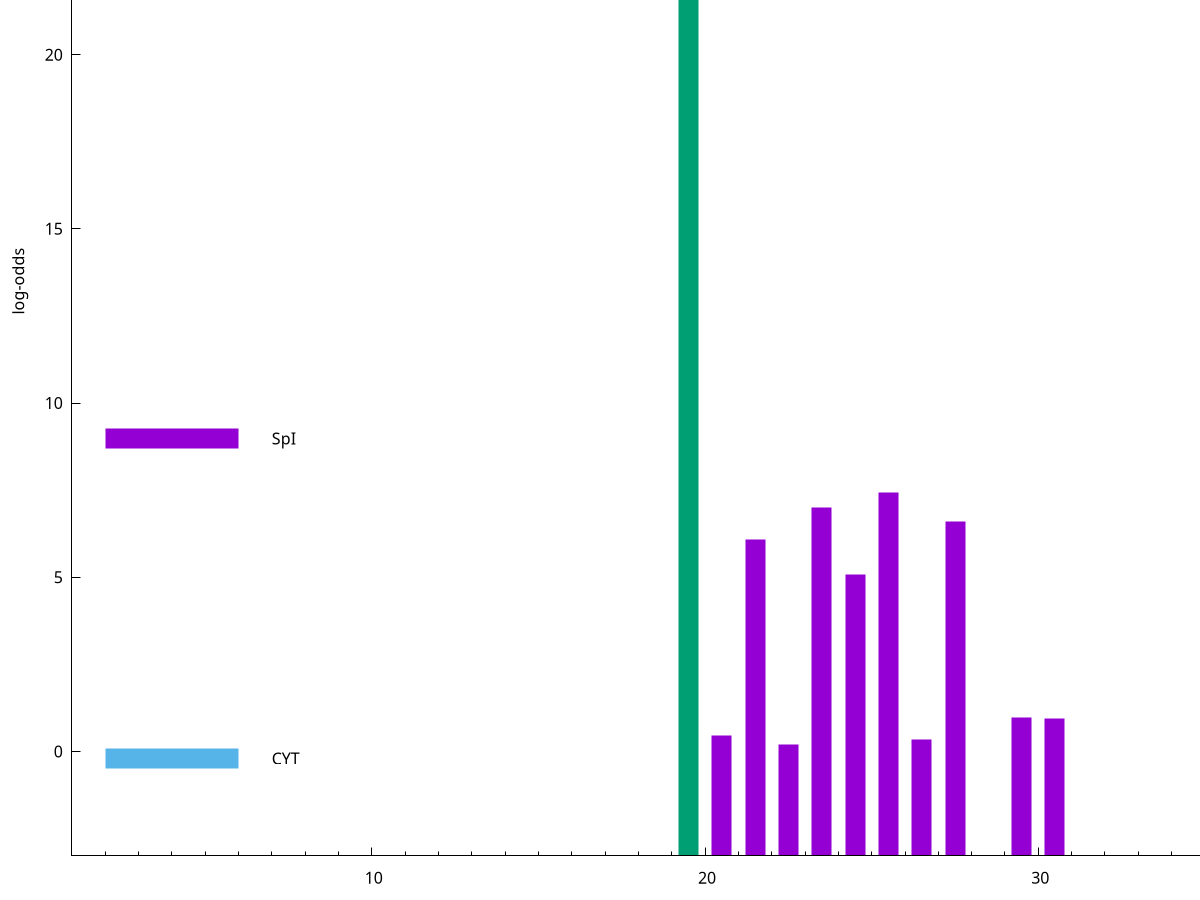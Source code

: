 set title "LipoP predictions for SRR3467249.gff"
set size 2., 1.4
set xrange [1:70] 
set mxtics 10
set yrange [-3:30]
set y2range [0:33]
set ylabel "log-odds"
set term postscript eps color solid "Helvetica" 30
set output "SRR3467249.gff35.eps"
set arrow from 2,24.9557 to 6,24.9557 nohead lt 2 lw 20
set label "SpII" at 7,24.9557
set arrow from 2,8.98129 to 6,8.98129 nohead lt 1 lw 20
set label "SpI" at 7,8.98129
set arrow from 2,-0.200913 to 6,-0.200913 nohead lt 3 lw 20
set label "CYT" at 7,-0.200913
set arrow from 2,24.9557 to 6,24.9557 nohead lt 2 lw 20
set label "SpII" at 7,24.9557
# NOTE: The scores below are the log-odds scores with the threshold
# NOTE: subtracted (a hack to make gnuplot make the histogram all
# NOTE: look nice).
plot "-" axes x1y2 title "" with impulses lt 2 lw 20, "-" axes x1y2 title "" with impulses lt 1 lw 20
19.500000 27.955700
e
25.500000 10.418580
23.500000 10.000230
27.500000 9.603000
21.500000 9.071570
24.500000 8.082040
29.500000 3.965180
30.500000 3.943140
20.500000 3.445092
26.500000 3.341634
22.500000 3.189722
e
exit
